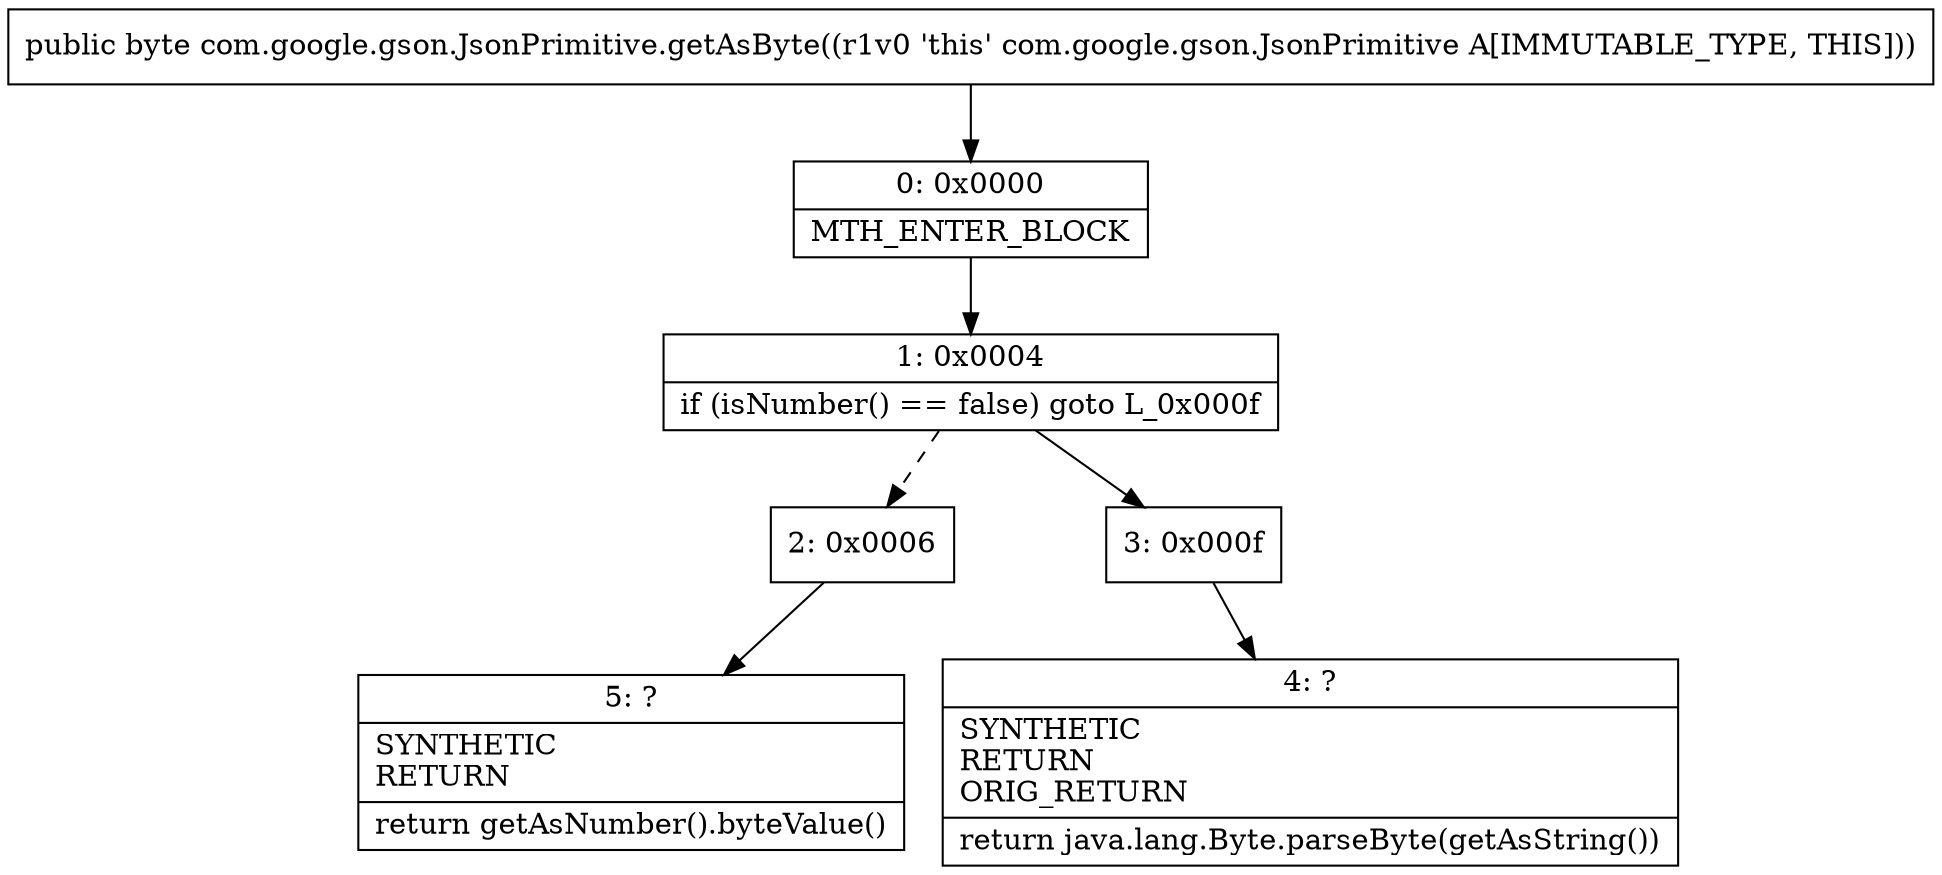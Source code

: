 digraph "CFG forcom.google.gson.JsonPrimitive.getAsByte()B" {
Node_0 [shape=record,label="{0\:\ 0x0000|MTH_ENTER_BLOCK\l}"];
Node_1 [shape=record,label="{1\:\ 0x0004|if (isNumber() == false) goto L_0x000f\l}"];
Node_2 [shape=record,label="{2\:\ 0x0006}"];
Node_3 [shape=record,label="{3\:\ 0x000f}"];
Node_4 [shape=record,label="{4\:\ ?|SYNTHETIC\lRETURN\lORIG_RETURN\l|return java.lang.Byte.parseByte(getAsString())\l}"];
Node_5 [shape=record,label="{5\:\ ?|SYNTHETIC\lRETURN\l|return getAsNumber().byteValue()\l}"];
MethodNode[shape=record,label="{public byte com.google.gson.JsonPrimitive.getAsByte((r1v0 'this' com.google.gson.JsonPrimitive A[IMMUTABLE_TYPE, THIS])) }"];
MethodNode -> Node_0;
Node_0 -> Node_1;
Node_1 -> Node_2[style=dashed];
Node_1 -> Node_3;
Node_2 -> Node_5;
Node_3 -> Node_4;
}


